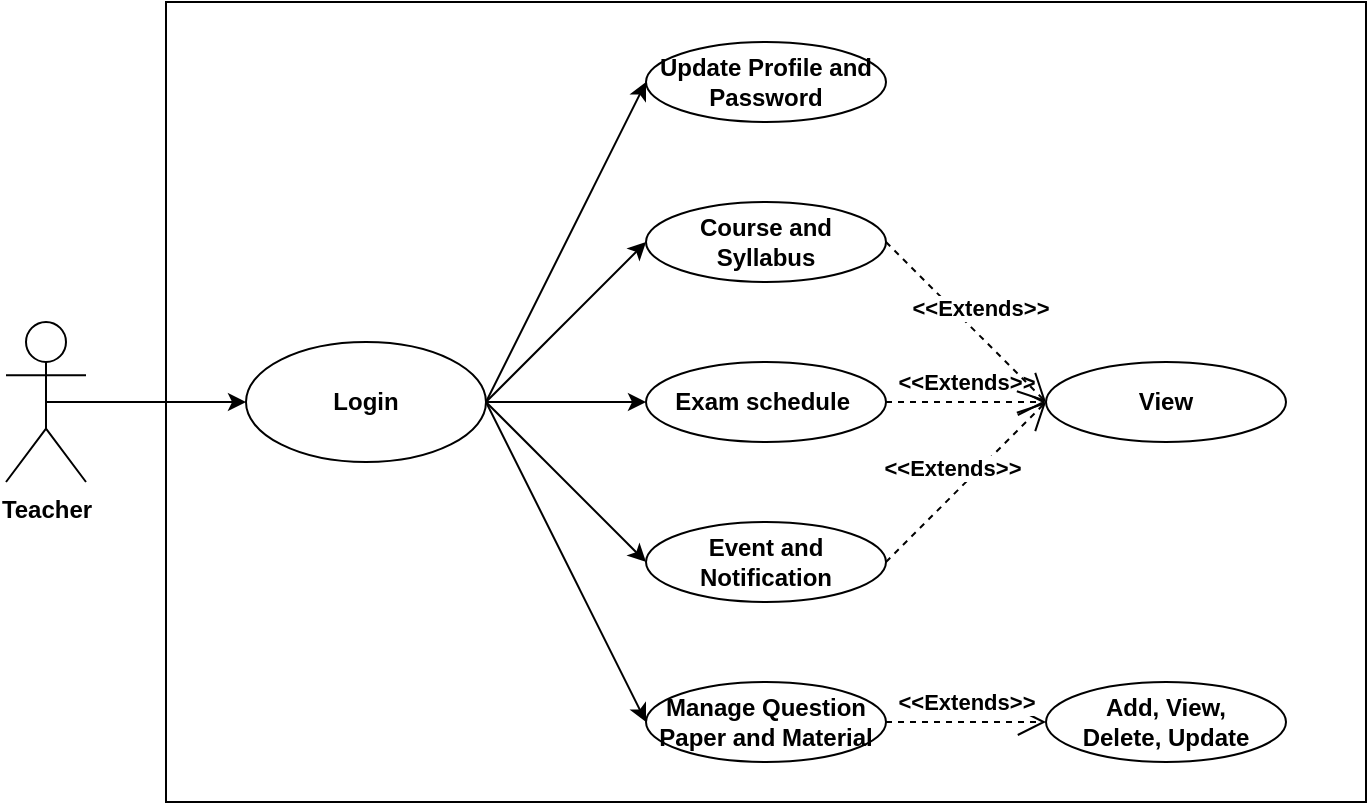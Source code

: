 <mxfile version="12.4.1" type="device" pages="1"><diagram id="-WtMuzNj1OtKJQWZ-gPg" name="Page-1"><mxGraphModel dx="868" dy="433" grid="1" gridSize="10" guides="1" tooltips="1" connect="1" arrows="1" fold="1" page="1" pageScale="1" pageWidth="827" pageHeight="1169" math="0" shadow="0"><root><mxCell id="0"/><mxCell id="1" parent="0"/><mxCell id="2abFkvIkAXN5Pg3tzGs2-325" value="" style="verticalLabelPosition=bottom;verticalAlign=top;html=1;shape=mxgraph.basic.rect;fillColor2=none;strokeWidth=1;size=20;indent=5;fontStyle=1" vertex="1" parent="1"><mxGeometry x="160" y="360" width="600" height="400" as="geometry"/></mxCell><mxCell id="2abFkvIkAXN5Pg3tzGs2-311" value="Teacher" style="shape=umlActor;verticalLabelPosition=bottom;labelBackgroundColor=#ffffff;verticalAlign=top;html=1;outlineConnect=0;fontStyle=1" vertex="1" parent="1"><mxGeometry x="80" y="520" width="40" height="80" as="geometry"/></mxCell><mxCell id="2abFkvIkAXN5Pg3tzGs2-312" value="Login" style="ellipse;whiteSpace=wrap;html=1;fontStyle=1" vertex="1" parent="1"><mxGeometry x="200" y="530" width="120" height="60" as="geometry"/></mxCell><mxCell id="2abFkvIkAXN5Pg3tzGs2-313" value="Course and Syllabus" style="ellipse;whiteSpace=wrap;html=1;fontStyle=1" vertex="1" parent="1"><mxGeometry x="400" y="460" width="120" height="40" as="geometry"/></mxCell><mxCell id="2abFkvIkAXN5Pg3tzGs2-314" value="Exam schedule&amp;nbsp;" style="ellipse;whiteSpace=wrap;html=1;fontStyle=1" vertex="1" parent="1"><mxGeometry x="400" y="540" width="120" height="40" as="geometry"/></mxCell><mxCell id="2abFkvIkAXN5Pg3tzGs2-315" value="Manage Question Paper and Material" style="ellipse;whiteSpace=wrap;html=1;fontStyle=1" vertex="1" parent="1"><mxGeometry x="400" y="700" width="120" height="40" as="geometry"/></mxCell><mxCell id="2abFkvIkAXN5Pg3tzGs2-316" value="Event and Notification" style="ellipse;whiteSpace=wrap;html=1;fontStyle=1" vertex="1" parent="1"><mxGeometry x="400" y="620" width="120" height="40" as="geometry"/></mxCell><mxCell id="2abFkvIkAXN5Pg3tzGs2-317" value="Update Profile and Password" style="ellipse;whiteSpace=wrap;html=1;fontStyle=1" vertex="1" parent="1"><mxGeometry x="400" y="380" width="120" height="40" as="geometry"/></mxCell><mxCell id="2abFkvIkAXN5Pg3tzGs2-318" value="" style="endArrow=classic;html=1;entryX=0;entryY=0.5;entryDx=0;entryDy=0;exitX=0.5;exitY=0.5;exitDx=0;exitDy=0;exitPerimeter=0;fontStyle=1" edge="1" parent="1" source="2abFkvIkAXN5Pg3tzGs2-311" target="2abFkvIkAXN5Pg3tzGs2-312"><mxGeometry width="50" height="50" relative="1" as="geometry"><mxPoint x="80" y="890" as="sourcePoint"/><mxPoint x="130" y="840" as="targetPoint"/></mxGeometry></mxCell><mxCell id="2abFkvIkAXN5Pg3tzGs2-319" value="" style="endArrow=classic;html=1;entryX=0;entryY=0.5;entryDx=0;entryDy=0;exitX=1;exitY=0.5;exitDx=0;exitDy=0;fontStyle=1" edge="1" parent="1" source="2abFkvIkAXN5Pg3tzGs2-312" target="2abFkvIkAXN5Pg3tzGs2-317"><mxGeometry width="50" height="50" relative="1" as="geometry"><mxPoint x="120" y="580" as="sourcePoint"/><mxPoint x="220" y="580" as="targetPoint"/></mxGeometry></mxCell><mxCell id="2abFkvIkAXN5Pg3tzGs2-320" value="" style="endArrow=classic;html=1;entryX=0;entryY=0.5;entryDx=0;entryDy=0;exitX=1;exitY=0.5;exitDx=0;exitDy=0;fontStyle=1" edge="1" parent="1" source="2abFkvIkAXN5Pg3tzGs2-312" target="2abFkvIkAXN5Pg3tzGs2-313"><mxGeometry width="50" height="50" relative="1" as="geometry"><mxPoint x="130" y="590" as="sourcePoint"/><mxPoint x="230" y="590" as="targetPoint"/></mxGeometry></mxCell><mxCell id="2abFkvIkAXN5Pg3tzGs2-321" value="" style="endArrow=classic;html=1;entryX=0;entryY=0.5;entryDx=0;entryDy=0;exitX=1;exitY=0.5;exitDx=0;exitDy=0;fontStyle=1" edge="1" parent="1" source="2abFkvIkAXN5Pg3tzGs2-312" target="2abFkvIkAXN5Pg3tzGs2-316"><mxGeometry width="50" height="50" relative="1" as="geometry"><mxPoint x="140" y="600" as="sourcePoint"/><mxPoint x="240" y="600" as="targetPoint"/></mxGeometry></mxCell><mxCell id="2abFkvIkAXN5Pg3tzGs2-322" value="" style="endArrow=classic;html=1;entryX=0;entryY=0.5;entryDx=0;entryDy=0;exitX=1;exitY=0.5;exitDx=0;exitDy=0;fontStyle=1" edge="1" parent="1" source="2abFkvIkAXN5Pg3tzGs2-312" target="2abFkvIkAXN5Pg3tzGs2-315"><mxGeometry width="50" height="50" relative="1" as="geometry"><mxPoint x="150" y="610" as="sourcePoint"/><mxPoint x="250" y="610" as="targetPoint"/></mxGeometry></mxCell><mxCell id="2abFkvIkAXN5Pg3tzGs2-323" value="" style="endArrow=classic;html=1;entryX=0;entryY=0.5;entryDx=0;entryDy=0;exitX=1;exitY=0.5;exitDx=0;exitDy=0;fontStyle=1" edge="1" parent="1" source="2abFkvIkAXN5Pg3tzGs2-312" target="2abFkvIkAXN5Pg3tzGs2-314"><mxGeometry width="50" height="50" relative="1" as="geometry"><mxPoint x="160" y="620" as="sourcePoint"/><mxPoint x="260" y="620" as="targetPoint"/></mxGeometry></mxCell><mxCell id="2abFkvIkAXN5Pg3tzGs2-324" value="View" style="ellipse;whiteSpace=wrap;html=1;fontStyle=1" vertex="1" parent="1"><mxGeometry x="600" y="540" width="120" height="40" as="geometry"/></mxCell><mxCell id="2abFkvIkAXN5Pg3tzGs2-326" value="&amp;lt;&amp;lt;Extends&amp;gt;&amp;gt;" style="endArrow=open;endSize=12;dashed=1;html=1;exitX=1;exitY=0.5;exitDx=0;exitDy=0;entryX=0;entryY=0.5;entryDx=0;entryDy=0;fontStyle=1" edge="1" parent="1" source="2abFkvIkAXN5Pg3tzGs2-314" target="2abFkvIkAXN5Pg3tzGs2-324"><mxGeometry y="10" width="160" relative="1" as="geometry"><mxPoint x="530" y="610" as="sourcePoint"/><mxPoint x="690" y="610" as="targetPoint"/><mxPoint as="offset"/></mxGeometry></mxCell><mxCell id="2abFkvIkAXN5Pg3tzGs2-327" value="&amp;lt;&amp;lt;Extends&amp;gt;&amp;gt;" style="endArrow=open;endSize=12;dashed=1;html=1;exitX=1;exitY=0.5;exitDx=0;exitDy=0;entryX=0;entryY=0.5;entryDx=0;entryDy=0;fontStyle=1" edge="1" parent="1" source="2abFkvIkAXN5Pg3tzGs2-313" target="2abFkvIkAXN5Pg3tzGs2-324"><mxGeometry y="10" width="160" relative="1" as="geometry"><mxPoint x="550" y="499.5" as="sourcePoint"/><mxPoint x="630" y="499.5" as="targetPoint"/><mxPoint as="offset"/></mxGeometry></mxCell><mxCell id="2abFkvIkAXN5Pg3tzGs2-328" value="&amp;lt;&amp;lt;Extends&amp;gt;&amp;gt;" style="endArrow=open;endSize=12;dashed=1;html=1;exitX=1;exitY=0.5;exitDx=0;exitDy=0;entryX=0;entryY=0.5;entryDx=0;entryDy=0;fontStyle=1" edge="1" parent="1" source="2abFkvIkAXN5Pg3tzGs2-316" target="2abFkvIkAXN5Pg3tzGs2-324"><mxGeometry y="10" width="160" relative="1" as="geometry"><mxPoint x="540" y="580" as="sourcePoint"/><mxPoint x="620" y="580" as="targetPoint"/><mxPoint as="offset"/></mxGeometry></mxCell><mxCell id="2abFkvIkAXN5Pg3tzGs2-329" value="Add, View,&lt;br&gt;Delete, Update" style="ellipse;whiteSpace=wrap;html=1;fontStyle=1" vertex="1" parent="1"><mxGeometry x="600" y="700" width="120" height="40" as="geometry"/></mxCell><mxCell id="2abFkvIkAXN5Pg3tzGs2-332" value="&amp;lt;&amp;lt;Extends&amp;gt;&amp;gt;" style="endArrow=open;endSize=12;dashed=1;html=1;exitX=1;exitY=0.5;exitDx=0;exitDy=0;entryX=0;entryY=0.5;entryDx=0;entryDy=0;fontStyle=1" edge="1" parent="1" source="2abFkvIkAXN5Pg3tzGs2-315" target="2abFkvIkAXN5Pg3tzGs2-329"><mxGeometry y="10" width="160" relative="1" as="geometry"><mxPoint x="530" y="650" as="sourcePoint"/><mxPoint x="610" y="570" as="targetPoint"/><mxPoint as="offset"/></mxGeometry></mxCell></root></mxGraphModel></diagram></mxfile>